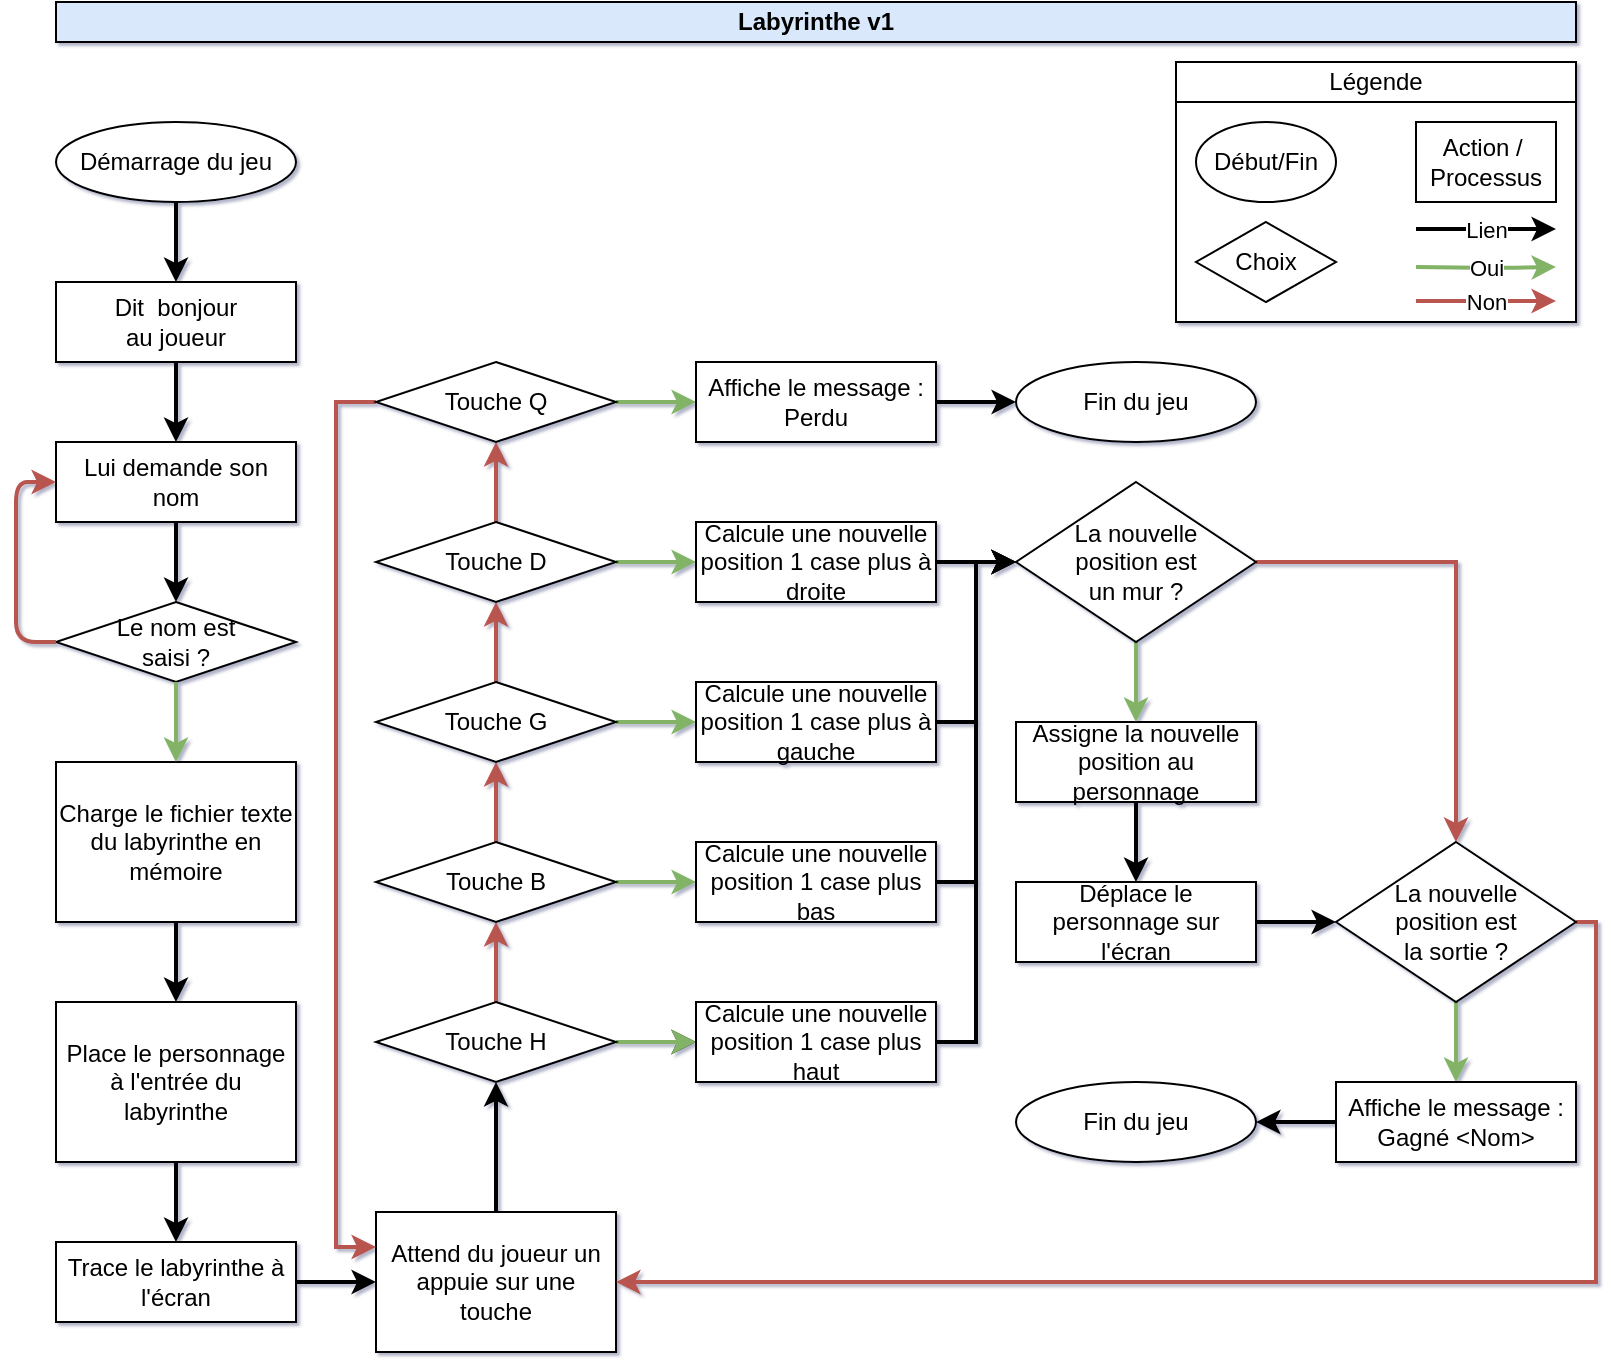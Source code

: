 <mxfile version="12.1.0" type="device" pages="1"><diagram id="22BCVVgQXOt4xU70KWVe" name="Page-1"><mxGraphModel dx="1086" dy="703" grid="1" gridSize="10" guides="1" tooltips="1" connect="1" arrows="1" fold="1" page="1" pageScale="1" pageWidth="827" pageHeight="1169" math="0" shadow="1"><root><mxCell id="0"/><mxCell id="1" parent="0"/><mxCell id="TJeggRest-hVpRtpfZT9-1" value="Démarrage du jeu" style="ellipse;whiteSpace=wrap;html=1;" vertex="1" parent="1"><mxGeometry x="40" y="80" width="120" height="40" as="geometry"/></mxCell><mxCell id="TJeggRest-hVpRtpfZT9-2" value="Dit&amp;nbsp; bonjour&lt;br&gt;au joueur" style="rounded=0;whiteSpace=wrap;html=1;" vertex="1" parent="1"><mxGeometry x="40" y="160" width="120" height="40" as="geometry"/></mxCell><mxCell id="TJeggRest-hVpRtpfZT9-3" value="Lui demande son nom" style="rounded=0;whiteSpace=wrap;html=1;" vertex="1" parent="1"><mxGeometry x="40" y="240" width="120" height="40" as="geometry"/></mxCell><mxCell id="TJeggRest-hVpRtpfZT9-4" value="Le nom est &lt;br&gt;saisi ?" style="rhombus;whiteSpace=wrap;html=1;" vertex="1" parent="1"><mxGeometry x="40" y="320" width="120" height="40" as="geometry"/></mxCell><mxCell id="TJeggRest-hVpRtpfZT9-5" value="" style="endArrow=classic;html=1;exitX=0;exitY=0.5;exitDx=0;exitDy=0;entryX=0;entryY=0.5;entryDx=0;entryDy=0;strokeWidth=2;fillColor=#f8cecc;strokeColor=#b85450;" edge="1" parent="1" source="TJeggRest-hVpRtpfZT9-4" target="TJeggRest-hVpRtpfZT9-3"><mxGeometry width="50" height="50" relative="1" as="geometry"><mxPoint x="40" y="430" as="sourcePoint"/><mxPoint x="90" y="380" as="targetPoint"/><Array as="points"><mxPoint x="20" y="340"/><mxPoint x="20" y="260"/></Array></mxGeometry></mxCell><mxCell id="TJeggRest-hVpRtpfZT9-6" value="" style="endArrow=classic;html=1;strokeWidth=2;exitX=0.5;exitY=1;exitDx=0;exitDy=0;entryX=0.5;entryY=0;entryDx=0;entryDy=0;" edge="1" parent="1" source="TJeggRest-hVpRtpfZT9-1" target="TJeggRest-hVpRtpfZT9-2"><mxGeometry width="50" height="50" relative="1" as="geometry"><mxPoint x="240" y="190" as="sourcePoint"/><mxPoint x="290" y="140" as="targetPoint"/></mxGeometry></mxCell><mxCell id="TJeggRest-hVpRtpfZT9-7" value="" style="endArrow=classic;html=1;strokeWidth=2;exitX=0.5;exitY=1;exitDx=0;exitDy=0;entryX=0.5;entryY=0;entryDx=0;entryDy=0;" edge="1" parent="1" source="TJeggRest-hVpRtpfZT9-3" target="TJeggRest-hVpRtpfZT9-4"><mxGeometry width="50" height="50" relative="1" as="geometry"><mxPoint x="110" y="130" as="sourcePoint"/><mxPoint x="110" y="170" as="targetPoint"/></mxGeometry></mxCell><mxCell id="TJeggRest-hVpRtpfZT9-8" value="" style="endArrow=classic;html=1;strokeWidth=2;exitX=0.5;exitY=1;exitDx=0;exitDy=0;entryX=0.5;entryY=0;entryDx=0;entryDy=0;" edge="1" parent="1" source="TJeggRest-hVpRtpfZT9-2" target="TJeggRest-hVpRtpfZT9-3"><mxGeometry width="50" height="50" relative="1" as="geometry"><mxPoint x="120" y="140" as="sourcePoint"/><mxPoint x="120" y="180" as="targetPoint"/></mxGeometry></mxCell><mxCell id="TJeggRest-hVpRtpfZT9-9" value="Charge le fichier texte du labyrinthe en mémoire" style="rounded=0;whiteSpace=wrap;html=1;" vertex="1" parent="1"><mxGeometry x="40" y="400" width="120" height="80" as="geometry"/></mxCell><mxCell id="TJeggRest-hVpRtpfZT9-10" value="Place le personnage à l'entrée du labyrinthe" style="rounded=0;whiteSpace=wrap;html=1;" vertex="1" parent="1"><mxGeometry x="40" y="520" width="120" height="80" as="geometry"/></mxCell><mxCell id="TJeggRest-hVpRtpfZT9-31" style="edgeStyle=orthogonalEdgeStyle;rounded=0;orthogonalLoop=1;jettySize=auto;html=1;entryX=0;entryY=0.5;entryDx=0;entryDy=0;strokeWidth=2;" edge="1" parent="1" source="TJeggRest-hVpRtpfZT9-11" target="TJeggRest-hVpRtpfZT9-15"><mxGeometry relative="1" as="geometry"/></mxCell><mxCell id="TJeggRest-hVpRtpfZT9-11" value="Trace le labyrinthe à l'écran" style="rounded=0;whiteSpace=wrap;html=1;" vertex="1" parent="1"><mxGeometry x="40" y="640" width="120" height="40" as="geometry"/></mxCell><mxCell id="TJeggRest-hVpRtpfZT9-12" value="" style="endArrow=classic;html=1;strokeWidth=2;exitX=0.5;exitY=1;exitDx=0;exitDy=0;entryX=0.5;entryY=0;entryDx=0;entryDy=0;" edge="1" parent="1" source="TJeggRest-hVpRtpfZT9-10" target="TJeggRest-hVpRtpfZT9-11"><mxGeometry width="50" height="50" relative="1" as="geometry"><mxPoint x="110" y="290" as="sourcePoint"/><mxPoint x="110" y="330" as="targetPoint"/></mxGeometry></mxCell><mxCell id="TJeggRest-hVpRtpfZT9-13" value="" style="endArrow=classic;html=1;strokeWidth=2;exitX=0.5;exitY=1;exitDx=0;exitDy=0;entryX=0.5;entryY=0;entryDx=0;entryDy=0;" edge="1" parent="1" source="TJeggRest-hVpRtpfZT9-9" target="TJeggRest-hVpRtpfZT9-10"><mxGeometry width="50" height="50" relative="1" as="geometry"><mxPoint x="120" y="300" as="sourcePoint"/><mxPoint x="120" y="340" as="targetPoint"/></mxGeometry></mxCell><mxCell id="TJeggRest-hVpRtpfZT9-14" value="" style="endArrow=classic;html=1;strokeWidth=2;exitX=0.5;exitY=1;exitDx=0;exitDy=0;entryX=0.5;entryY=0;entryDx=0;entryDy=0;fillColor=#d5e8d4;strokeColor=#82b366;" edge="1" parent="1" source="TJeggRest-hVpRtpfZT9-4" target="TJeggRest-hVpRtpfZT9-9"><mxGeometry width="50" height="50" relative="1" as="geometry"><mxPoint x="130" y="310" as="sourcePoint"/><mxPoint x="130" y="350" as="targetPoint"/></mxGeometry></mxCell><mxCell id="TJeggRest-hVpRtpfZT9-32" style="edgeStyle=orthogonalEdgeStyle;rounded=0;orthogonalLoop=1;jettySize=auto;html=1;exitX=0.5;exitY=0;exitDx=0;exitDy=0;entryX=0.5;entryY=1;entryDx=0;entryDy=0;strokeWidth=2;" edge="1" parent="1" source="TJeggRest-hVpRtpfZT9-15" target="TJeggRest-hVpRtpfZT9-16"><mxGeometry relative="1" as="geometry"/></mxCell><mxCell id="TJeggRest-hVpRtpfZT9-15" value="Attend du joueur un appuie sur une touche" style="rounded=0;whiteSpace=wrap;html=1;" vertex="1" parent="1"><mxGeometry x="200" y="625" width="120" height="70" as="geometry"/></mxCell><mxCell id="TJeggRest-hVpRtpfZT9-33" style="edgeStyle=orthogonalEdgeStyle;rounded=0;orthogonalLoop=1;jettySize=auto;html=1;entryX=0.5;entryY=1;entryDx=0;entryDy=0;strokeWidth=2;fillColor=#f8cecc;strokeColor=#b85450;" edge="1" parent="1" source="TJeggRest-hVpRtpfZT9-16" target="TJeggRest-hVpRtpfZT9-18"><mxGeometry relative="1" as="geometry"/></mxCell><mxCell id="TJeggRest-hVpRtpfZT9-47" style="edgeStyle=orthogonalEdgeStyle;rounded=0;orthogonalLoop=1;jettySize=auto;html=1;entryX=0;entryY=0.5;entryDx=0;entryDy=0;strokeWidth=2;" edge="1" parent="1" source="TJeggRest-hVpRtpfZT9-16" target="TJeggRest-hVpRtpfZT9-17"><mxGeometry relative="1" as="geometry"/></mxCell><mxCell id="TJeggRest-hVpRtpfZT9-57" value="" style="edgeStyle=orthogonalEdgeStyle;rounded=0;orthogonalLoop=1;jettySize=auto;html=1;strokeWidth=2;fillColor=#d5e8d4;strokeColor=#82b366;" edge="1" parent="1" source="TJeggRest-hVpRtpfZT9-16" target="TJeggRest-hVpRtpfZT9-17"><mxGeometry relative="1" as="geometry"/></mxCell><mxCell id="TJeggRest-hVpRtpfZT9-16" value="Touche H" style="rhombus;whiteSpace=wrap;html=1;" vertex="1" parent="1"><mxGeometry x="200" y="520" width="120" height="40" as="geometry"/></mxCell><mxCell id="TJeggRest-hVpRtpfZT9-46" style="edgeStyle=orthogonalEdgeStyle;rounded=0;orthogonalLoop=1;jettySize=auto;html=1;strokeWidth=2;" edge="1" parent="1" source="TJeggRest-hVpRtpfZT9-17"><mxGeometry relative="1" as="geometry"><mxPoint x="520" y="300" as="targetPoint"/><Array as="points"><mxPoint x="500" y="540"/><mxPoint x="500" y="300"/></Array></mxGeometry></mxCell><mxCell id="TJeggRest-hVpRtpfZT9-17" value="Calcule une nouvelle position 1 case plus haut" style="rounded=0;whiteSpace=wrap;html=1;" vertex="1" parent="1"><mxGeometry x="360" y="520" width="120" height="40" as="geometry"/></mxCell><mxCell id="TJeggRest-hVpRtpfZT9-34" style="edgeStyle=orthogonalEdgeStyle;rounded=0;orthogonalLoop=1;jettySize=auto;html=1;entryX=0.5;entryY=1;entryDx=0;entryDy=0;strokeWidth=2;fillColor=#f8cecc;strokeColor=#b85450;" edge="1" parent="1" source="TJeggRest-hVpRtpfZT9-18" target="TJeggRest-hVpRtpfZT9-20"><mxGeometry relative="1" as="geometry"/></mxCell><mxCell id="TJeggRest-hVpRtpfZT9-48" style="edgeStyle=orthogonalEdgeStyle;rounded=0;orthogonalLoop=1;jettySize=auto;html=1;entryX=0;entryY=0.5;entryDx=0;entryDy=0;strokeWidth=2;fillColor=#d5e8d4;strokeColor=#82b366;" edge="1" parent="1" source="TJeggRest-hVpRtpfZT9-18" target="TJeggRest-hVpRtpfZT9-19"><mxGeometry relative="1" as="geometry"/></mxCell><mxCell id="TJeggRest-hVpRtpfZT9-18" value="Touche B" style="rhombus;whiteSpace=wrap;html=1;" vertex="1" parent="1"><mxGeometry x="200" y="440" width="120" height="40" as="geometry"/></mxCell><mxCell id="TJeggRest-hVpRtpfZT9-45" style="edgeStyle=orthogonalEdgeStyle;rounded=0;orthogonalLoop=1;jettySize=auto;html=1;entryX=0;entryY=0.5;entryDx=0;entryDy=0;strokeWidth=2;" edge="1" parent="1" source="TJeggRest-hVpRtpfZT9-19" target="TJeggRest-hVpRtpfZT9-28"><mxGeometry relative="1" as="geometry"/></mxCell><mxCell id="TJeggRest-hVpRtpfZT9-19" value="Calcule une nouvelle position 1 case plus bas" style="rounded=0;whiteSpace=wrap;html=1;" vertex="1" parent="1"><mxGeometry x="360" y="440" width="120" height="40" as="geometry"/></mxCell><mxCell id="TJeggRest-hVpRtpfZT9-35" style="edgeStyle=orthogonalEdgeStyle;rounded=0;orthogonalLoop=1;jettySize=auto;html=1;entryX=0.5;entryY=1;entryDx=0;entryDy=0;strokeWidth=2;fillColor=#f8cecc;strokeColor=#b85450;" edge="1" parent="1" source="TJeggRest-hVpRtpfZT9-20" target="TJeggRest-hVpRtpfZT9-22"><mxGeometry relative="1" as="geometry"/></mxCell><mxCell id="TJeggRest-hVpRtpfZT9-41" style="edgeStyle=orthogonalEdgeStyle;rounded=0;orthogonalLoop=1;jettySize=auto;html=1;entryX=0;entryY=0.5;entryDx=0;entryDy=0;strokeWidth=2;fillColor=#d5e8d4;strokeColor=#82b366;" edge="1" parent="1" source="TJeggRest-hVpRtpfZT9-20" target="TJeggRest-hVpRtpfZT9-21"><mxGeometry relative="1" as="geometry"/></mxCell><mxCell id="TJeggRest-hVpRtpfZT9-20" value="Touche G" style="rhombus;whiteSpace=wrap;html=1;" vertex="1" parent="1"><mxGeometry x="200" y="360" width="120" height="40" as="geometry"/></mxCell><mxCell id="TJeggRest-hVpRtpfZT9-44" style="edgeStyle=orthogonalEdgeStyle;rounded=0;orthogonalLoop=1;jettySize=auto;html=1;entryX=0;entryY=0.5;entryDx=0;entryDy=0;strokeWidth=2;" edge="1" parent="1" source="TJeggRest-hVpRtpfZT9-21" target="TJeggRest-hVpRtpfZT9-28"><mxGeometry relative="1" as="geometry"/></mxCell><mxCell id="TJeggRest-hVpRtpfZT9-21" value="Calcule une nouvelle position 1 case plus à gauche" style="rounded=0;whiteSpace=wrap;html=1;" vertex="1" parent="1"><mxGeometry x="360" y="360" width="120" height="40" as="geometry"/></mxCell><mxCell id="TJeggRest-hVpRtpfZT9-36" style="edgeStyle=orthogonalEdgeStyle;rounded=0;orthogonalLoop=1;jettySize=auto;html=1;entryX=0.5;entryY=1;entryDx=0;entryDy=0;strokeWidth=2;fillColor=#f8cecc;strokeColor=#b85450;" edge="1" parent="1" source="TJeggRest-hVpRtpfZT9-22" target="TJeggRest-hVpRtpfZT9-24"><mxGeometry relative="1" as="geometry"/></mxCell><mxCell id="TJeggRest-hVpRtpfZT9-40" style="edgeStyle=orthogonalEdgeStyle;rounded=0;orthogonalLoop=1;jettySize=auto;html=1;entryX=0;entryY=0.5;entryDx=0;entryDy=0;strokeWidth=2;fillColor=#d5e8d4;strokeColor=#82b366;" edge="1" parent="1" source="TJeggRest-hVpRtpfZT9-22" target="TJeggRest-hVpRtpfZT9-23"><mxGeometry relative="1" as="geometry"/></mxCell><mxCell id="TJeggRest-hVpRtpfZT9-22" value="Touche D" style="rhombus;whiteSpace=wrap;html=1;" vertex="1" parent="1"><mxGeometry x="200" y="280" width="120" height="40" as="geometry"/></mxCell><mxCell id="TJeggRest-hVpRtpfZT9-43" style="edgeStyle=orthogonalEdgeStyle;rounded=0;orthogonalLoop=1;jettySize=auto;html=1;entryX=0;entryY=0.5;entryDx=0;entryDy=0;strokeWidth=2;" edge="1" parent="1" source="TJeggRest-hVpRtpfZT9-23" target="TJeggRest-hVpRtpfZT9-28"><mxGeometry relative="1" as="geometry"/></mxCell><mxCell id="TJeggRest-hVpRtpfZT9-23" value="Calcule une nouvelle position 1 case plus à droite" style="rounded=0;whiteSpace=wrap;html=1;" vertex="1" parent="1"><mxGeometry x="360" y="280" width="120" height="40" as="geometry"/></mxCell><mxCell id="TJeggRest-hVpRtpfZT9-38" style="edgeStyle=orthogonalEdgeStyle;rounded=0;orthogonalLoop=1;jettySize=auto;html=1;entryX=0;entryY=0.5;entryDx=0;entryDy=0;strokeWidth=2;fillColor=#d5e8d4;strokeColor=#82b366;" edge="1" parent="1" source="TJeggRest-hVpRtpfZT9-24" target="TJeggRest-hVpRtpfZT9-25"><mxGeometry relative="1" as="geometry"/></mxCell><mxCell id="TJeggRest-hVpRtpfZT9-42" style="edgeStyle=orthogonalEdgeStyle;rounded=0;orthogonalLoop=1;jettySize=auto;html=1;entryX=0;entryY=0.25;entryDx=0;entryDy=0;strokeWidth=2;fillColor=#f8cecc;strokeColor=#b85450;" edge="1" parent="1" source="TJeggRest-hVpRtpfZT9-24" target="TJeggRest-hVpRtpfZT9-15"><mxGeometry relative="1" as="geometry"><Array as="points"><mxPoint x="180" y="220"/><mxPoint x="180" y="643"/></Array></mxGeometry></mxCell><mxCell id="TJeggRest-hVpRtpfZT9-24" value="Touche Q" style="rhombus;whiteSpace=wrap;html=1;" vertex="1" parent="1"><mxGeometry x="200" y="200" width="120" height="40" as="geometry"/></mxCell><mxCell id="TJeggRest-hVpRtpfZT9-39" style="edgeStyle=orthogonalEdgeStyle;rounded=0;orthogonalLoop=1;jettySize=auto;html=1;entryX=0;entryY=0.5;entryDx=0;entryDy=0;strokeWidth=2;" edge="1" parent="1" source="TJeggRest-hVpRtpfZT9-25" target="TJeggRest-hVpRtpfZT9-26"><mxGeometry relative="1" as="geometry"/></mxCell><mxCell id="TJeggRest-hVpRtpfZT9-25" value="Affiche le message :&lt;br&gt;Perdu" style="rounded=0;whiteSpace=wrap;html=1;" vertex="1" parent="1"><mxGeometry x="360" y="200" width="120" height="40" as="geometry"/></mxCell><mxCell id="TJeggRest-hVpRtpfZT9-26" value="Fin du jeu" style="ellipse;whiteSpace=wrap;html=1;" vertex="1" parent="1"><mxGeometry x="520" y="200" width="120" height="40" as="geometry"/></mxCell><mxCell id="TJeggRest-hVpRtpfZT9-51" style="edgeStyle=orthogonalEdgeStyle;rounded=0;orthogonalLoop=1;jettySize=auto;html=1;entryX=0;entryY=0.5;entryDx=0;entryDy=0;strokeWidth=2;exitX=1;exitY=0.5;exitDx=0;exitDy=0;" edge="1" parent="1" source="TJeggRest-hVpRtpfZT9-59" target="TJeggRest-hVpRtpfZT9-30"><mxGeometry relative="1" as="geometry"/></mxCell><mxCell id="TJeggRest-hVpRtpfZT9-60" style="edgeStyle=orthogonalEdgeStyle;rounded=0;orthogonalLoop=1;jettySize=auto;html=1;entryX=0.5;entryY=0;entryDx=0;entryDy=0;strokeWidth=2;" edge="1" parent="1" source="TJeggRest-hVpRtpfZT9-27" target="TJeggRest-hVpRtpfZT9-59"><mxGeometry relative="1" as="geometry"/></mxCell><mxCell id="TJeggRest-hVpRtpfZT9-27" value="Assigne la nouvelle position au personnage" style="rounded=0;whiteSpace=wrap;html=1;" vertex="1" parent="1"><mxGeometry x="520" y="380" width="120" height="40" as="geometry"/></mxCell><mxCell id="TJeggRest-hVpRtpfZT9-50" style="edgeStyle=orthogonalEdgeStyle;rounded=0;orthogonalLoop=1;jettySize=auto;html=1;entryX=0.5;entryY=0;entryDx=0;entryDy=0;strokeWidth=2;fillColor=#d5e8d4;strokeColor=#82b366;" edge="1" parent="1" source="TJeggRest-hVpRtpfZT9-28" target="TJeggRest-hVpRtpfZT9-27"><mxGeometry relative="1" as="geometry"/></mxCell><mxCell id="TJeggRest-hVpRtpfZT9-52" style="edgeStyle=orthogonalEdgeStyle;rounded=0;orthogonalLoop=1;jettySize=auto;html=1;entryX=0.5;entryY=0;entryDx=0;entryDy=0;strokeWidth=2;fillColor=#f8cecc;strokeColor=#b85450;" edge="1" parent="1" source="TJeggRest-hVpRtpfZT9-28" target="TJeggRest-hVpRtpfZT9-30"><mxGeometry relative="1" as="geometry"/></mxCell><mxCell id="TJeggRest-hVpRtpfZT9-28" value="La nouvelle&lt;br&gt;position est&lt;br&gt;un mur ?" style="rhombus;whiteSpace=wrap;html=1;" vertex="1" parent="1"><mxGeometry x="520" y="260" width="120" height="80" as="geometry"/></mxCell><mxCell id="TJeggRest-hVpRtpfZT9-53" style="edgeStyle=orthogonalEdgeStyle;rounded=0;orthogonalLoop=1;jettySize=auto;html=1;entryX=1;entryY=0.5;entryDx=0;entryDy=0;strokeWidth=2;fillColor=#f8cecc;strokeColor=#b85450;exitX=1;exitY=0.5;exitDx=0;exitDy=0;" edge="1" parent="1" source="TJeggRest-hVpRtpfZT9-30" target="TJeggRest-hVpRtpfZT9-15"><mxGeometry relative="1" as="geometry"><Array as="points"><mxPoint x="810" y="480"/><mxPoint x="810" y="660"/></Array></mxGeometry></mxCell><mxCell id="TJeggRest-hVpRtpfZT9-54" style="edgeStyle=orthogonalEdgeStyle;rounded=0;orthogonalLoop=1;jettySize=auto;html=1;entryX=0.5;entryY=0;entryDx=0;entryDy=0;strokeWidth=2;fillColor=#d5e8d4;strokeColor=#82b366;" edge="1" parent="1" source="TJeggRest-hVpRtpfZT9-30" target="TJeggRest-hVpRtpfZT9-55"><mxGeometry relative="1" as="geometry"/></mxCell><mxCell id="TJeggRest-hVpRtpfZT9-30" value="La nouvelle&lt;br&gt;position est&lt;br&gt;la sortie ?" style="rhombus;whiteSpace=wrap;html=1;" vertex="1" parent="1"><mxGeometry x="680" y="440" width="120" height="80" as="geometry"/></mxCell><mxCell id="TJeggRest-hVpRtpfZT9-37" value="Fin du jeu" style="ellipse;whiteSpace=wrap;html=1;" vertex="1" parent="1"><mxGeometry x="520" y="560" width="120" height="40" as="geometry"/></mxCell><mxCell id="TJeggRest-hVpRtpfZT9-49" style="edgeStyle=orthogonalEdgeStyle;rounded=0;orthogonalLoop=1;jettySize=auto;html=1;exitX=0.5;exitY=1;exitDx=0;exitDy=0;strokeWidth=2;" edge="1" parent="1" source="TJeggRest-hVpRtpfZT9-37" target="TJeggRest-hVpRtpfZT9-37"><mxGeometry relative="1" as="geometry"/></mxCell><mxCell id="TJeggRest-hVpRtpfZT9-56" style="edgeStyle=orthogonalEdgeStyle;rounded=0;orthogonalLoop=1;jettySize=auto;html=1;entryX=1;entryY=0.5;entryDx=0;entryDy=0;strokeWidth=2;" edge="1" parent="1" source="TJeggRest-hVpRtpfZT9-55" target="TJeggRest-hVpRtpfZT9-37"><mxGeometry relative="1" as="geometry"/></mxCell><mxCell id="TJeggRest-hVpRtpfZT9-55" value="Affiche le message :&lt;br&gt;Gagné &amp;lt;Nom&amp;gt;" style="rounded=0;whiteSpace=wrap;html=1;" vertex="1" parent="1"><mxGeometry x="680" y="560" width="120" height="40" as="geometry"/></mxCell><mxCell id="TJeggRest-hVpRtpfZT9-59" value="Déplace le personnage sur l'écran" style="rounded=0;whiteSpace=wrap;html=1;" vertex="1" parent="1"><mxGeometry x="520" y="460" width="120" height="40" as="geometry"/></mxCell><mxCell id="TJeggRest-hVpRtpfZT9-61" value="Labyrinthe v1" style="text;html=1;strokeColor=#000000;fillColor=#dae8fc;align=center;verticalAlign=middle;whiteSpace=wrap;rounded=0;fontStyle=1" vertex="1" parent="1"><mxGeometry x="40" y="20" width="760" height="20" as="geometry"/></mxCell><mxCell id="TJeggRest-hVpRtpfZT9-62" value="" style="rounded=0;whiteSpace=wrap;html=1;strokeColor=#000000;" vertex="1" parent="1"><mxGeometry x="600" y="50" width="200" height="130" as="geometry"/></mxCell><mxCell id="TJeggRest-hVpRtpfZT9-63" value="Début/Fin" style="ellipse;whiteSpace=wrap;html=1;" vertex="1" parent="1"><mxGeometry x="610" y="80" width="70" height="40" as="geometry"/></mxCell><mxCell id="TJeggRest-hVpRtpfZT9-65" value="Action /&amp;nbsp;&lt;br&gt;Processus" style="rounded=0;whiteSpace=wrap;html=1;" vertex="1" parent="1"><mxGeometry x="720" y="80" width="70" height="40" as="geometry"/></mxCell><mxCell id="TJeggRest-hVpRtpfZT9-66" value="Choix" style="rhombus;whiteSpace=wrap;html=1;strokeColor=#000000;" vertex="1" parent="1"><mxGeometry x="610" y="130" width="70" height="40" as="geometry"/></mxCell><mxCell id="TJeggRest-hVpRtpfZT9-68" value="Lien" style="endArrow=classic;html=1;strokeWidth=2;" edge="1" parent="1"><mxGeometry width="50" height="50" relative="1" as="geometry"><mxPoint x="720" y="133.5" as="sourcePoint"/><mxPoint x="790" y="133.5" as="targetPoint"/></mxGeometry></mxCell><mxCell id="TJeggRest-hVpRtpfZT9-71" value="Légende" style="rounded=0;whiteSpace=wrap;html=1;strokeColor=#000000;" vertex="1" parent="1"><mxGeometry x="600" y="50" width="200" height="20" as="geometry"/></mxCell><mxCell id="TJeggRest-hVpRtpfZT9-74" value="Oui" style="endArrow=classic;html=1;strokeWidth=2;fillColor=#d5e8d4;strokeColor=#82b366;" edge="1" parent="1"><mxGeometry width="50" height="50" relative="1" as="geometry"><mxPoint x="720" y="152.5" as="sourcePoint"/><mxPoint x="790" y="152.5" as="targetPoint"/><Array as="points"><mxPoint x="760" y="153"/></Array></mxGeometry></mxCell><mxCell id="TJeggRest-hVpRtpfZT9-75" value="Non" style="endArrow=classic;html=1;strokeWidth=2;fillColor=#f8cecc;strokeColor=#b85450;" edge="1" parent="1"><mxGeometry width="50" height="50" relative="1" as="geometry"><mxPoint x="720" y="169.5" as="sourcePoint"/><mxPoint x="790" y="169.5" as="targetPoint"/></mxGeometry></mxCell></root></mxGraphModel></diagram></mxfile>